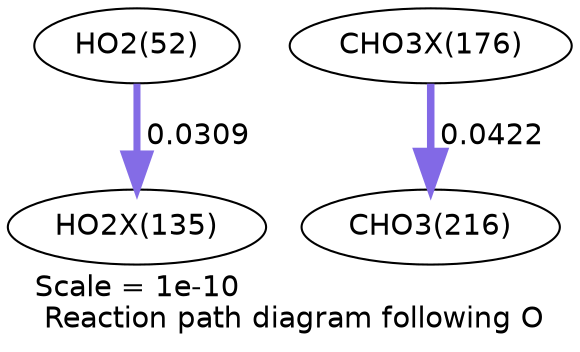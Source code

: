 digraph reaction_paths {
center=1;
s21 -> s52[fontname="Helvetica", penwidth=3.38, arrowsize=1.69, color="0.7, 0.531, 0.9"
, label=" 0.0309"];
s57 -> s29[fontname="Helvetica", penwidth=3.61, arrowsize=1.81, color="0.7, 0.542, 0.9"
, label=" 0.0422"];
s21 [ fontname="Helvetica", label="HO2(52)"];
s29 [ fontname="Helvetica", label="CHO3(216)"];
s52 [ fontname="Helvetica", label="HO2X(135)"];
s57 [ fontname="Helvetica", label="CHO3X(176)"];
 label = "Scale = 1e-10\l Reaction path diagram following O";
 fontname = "Helvetica";
}
